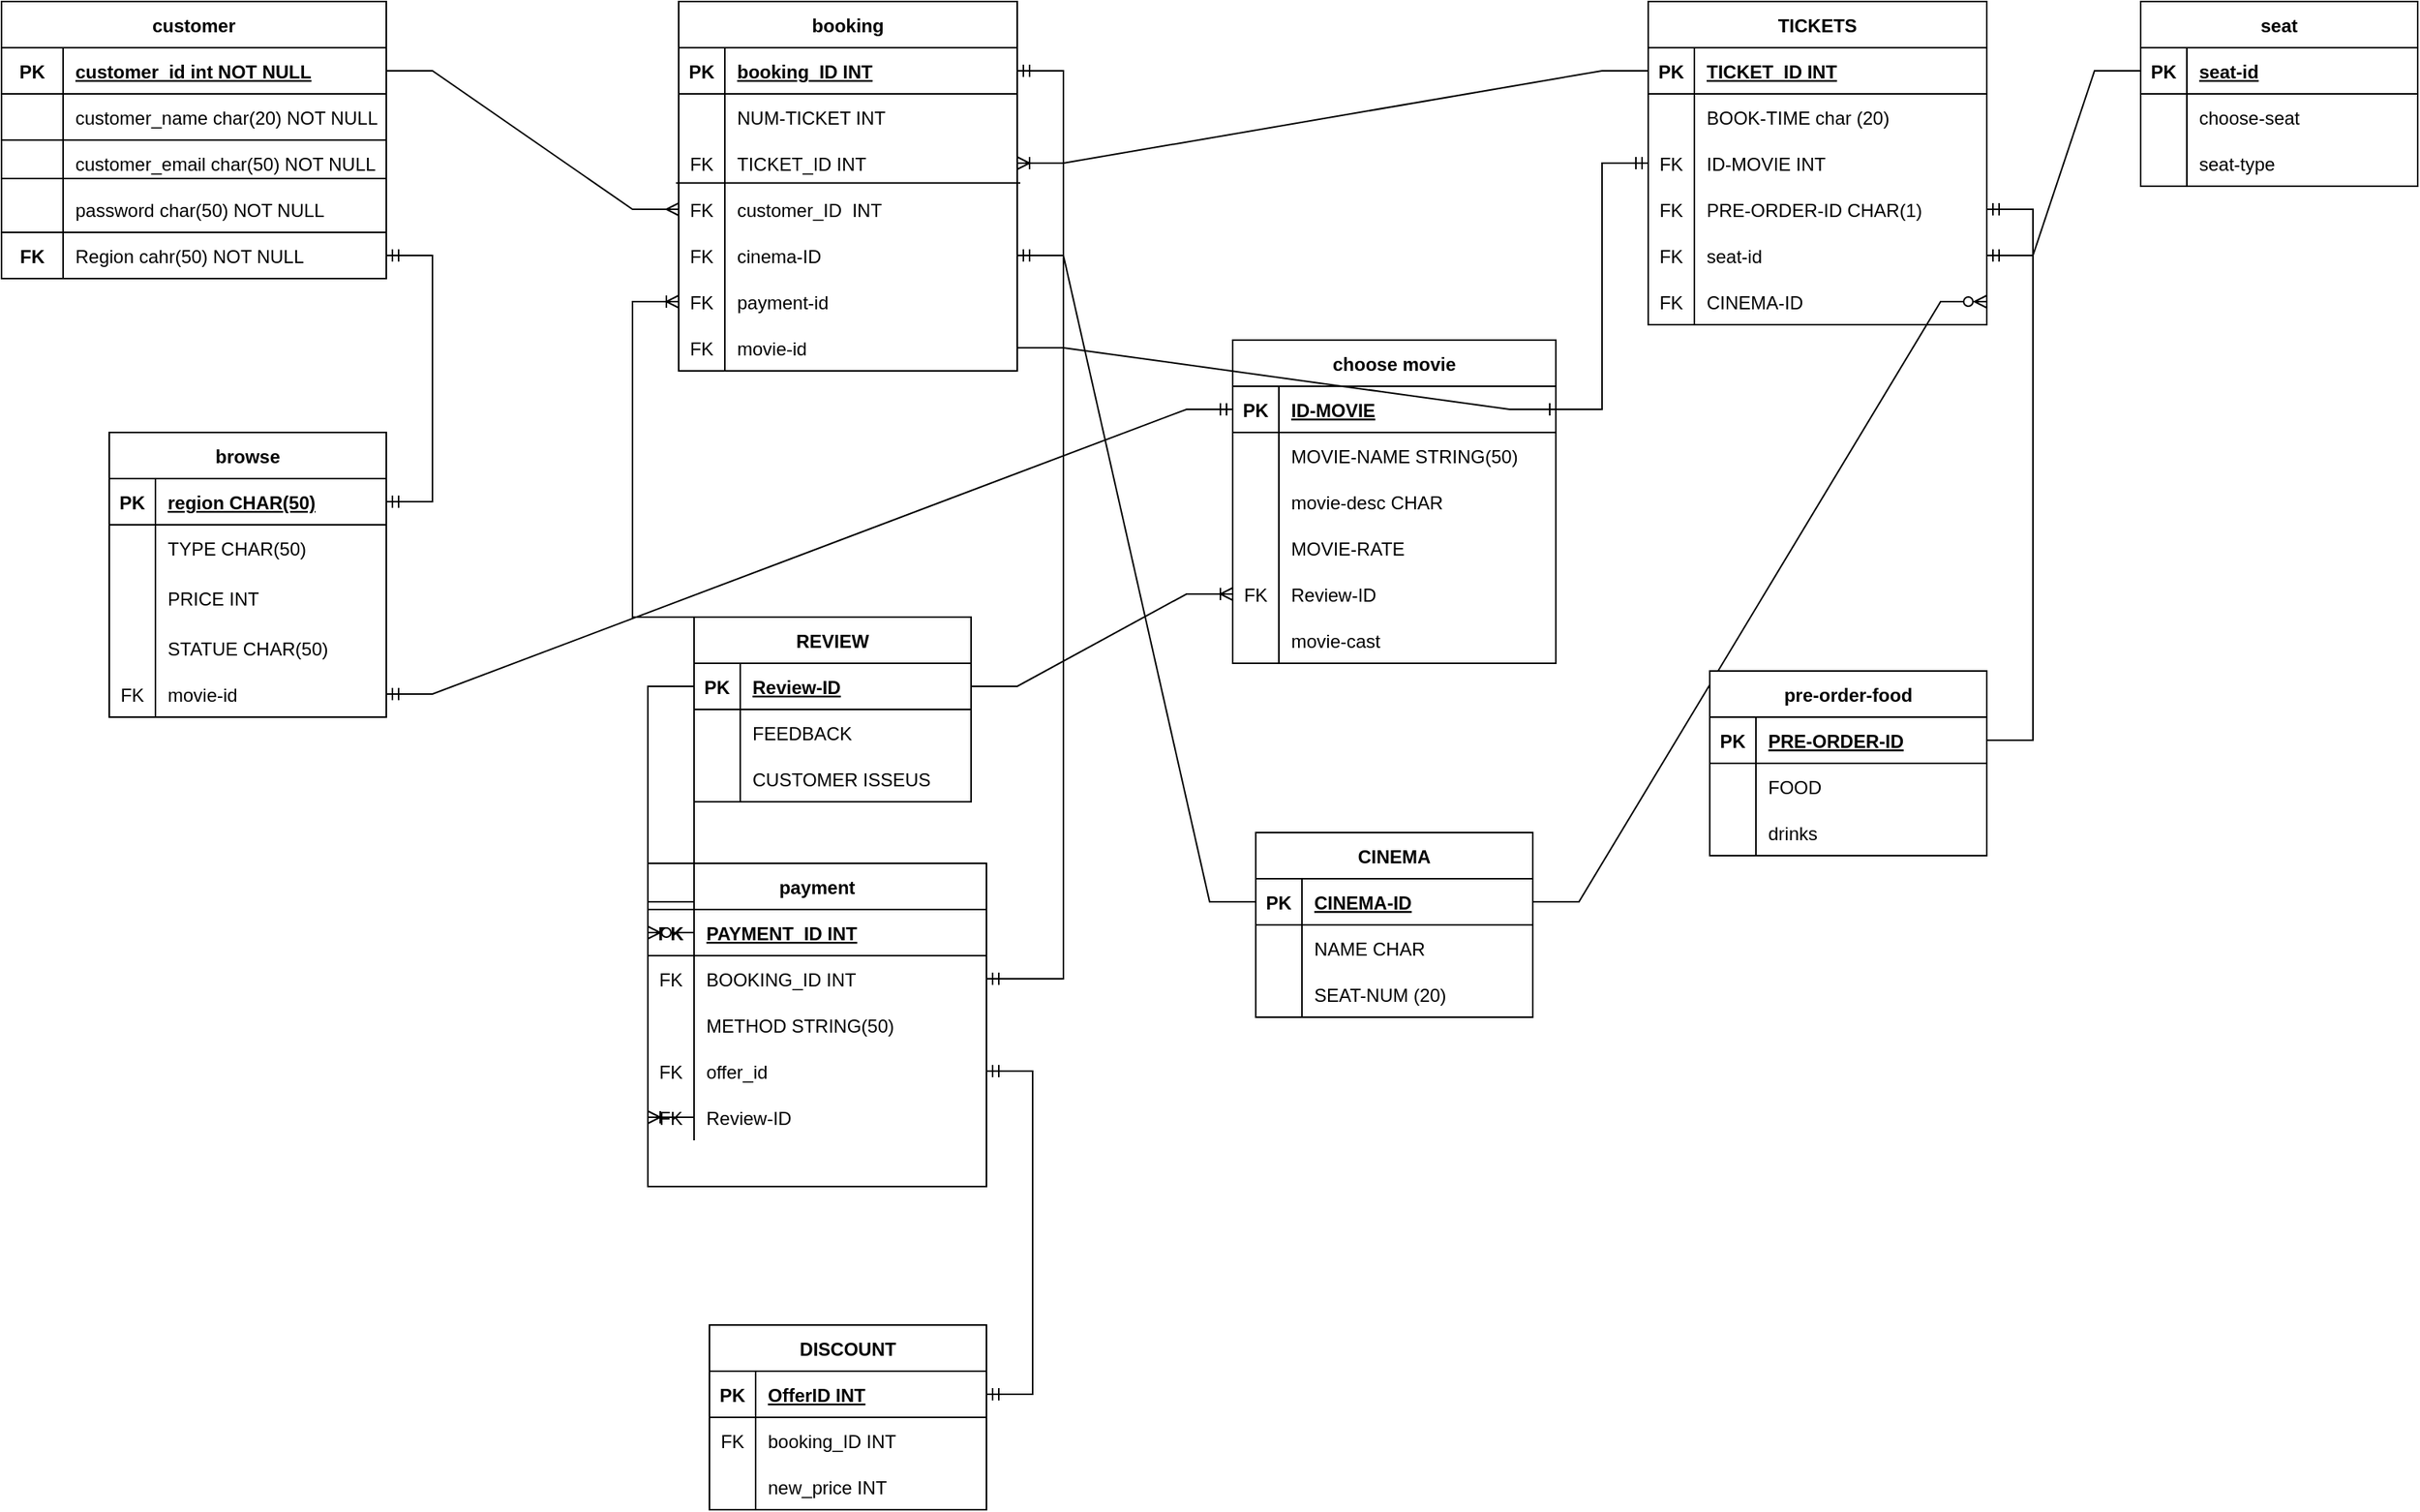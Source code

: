 <mxfile version="20.8.10" type="device"><diagram id="R2lEEEUBdFMjLlhIrx00" name="Page-1"><mxGraphModel dx="1985" dy="1029" grid="1" gridSize="10" guides="1" tooltips="1" connect="1" arrows="1" fold="1" page="1" pageScale="1" pageWidth="850" pageHeight="1100" math="0" shadow="0" extFonts="Permanent Marker^https://fonts.googleapis.com/css?family=Permanent+Marker"><root><mxCell id="0"/><mxCell id="1" parent="0"/><mxCell id="SWvstWEpzLiuhXdKqcDx-1" value="customer" style="shape=table;startSize=30;container=1;collapsible=1;childLayout=tableLayout;fixedRows=1;rowLines=0;fontStyle=1;align=center;resizeLast=1;" parent="1" vertex="1"><mxGeometry x="10" y="30" width="250.0" height="180" as="geometry"/></mxCell><mxCell id="SWvstWEpzLiuhXdKqcDx-2" value="" style="shape=tableRow;horizontal=0;startSize=0;swimlaneHead=0;swimlaneBody=0;fillColor=none;collapsible=0;dropTarget=0;points=[[0,0.5],[1,0.5]];portConstraint=eastwest;top=0;left=0;right=0;bottom=1;" parent="SWvstWEpzLiuhXdKqcDx-1" vertex="1"><mxGeometry y="30" width="250.0" height="30" as="geometry"/></mxCell><mxCell id="SWvstWEpzLiuhXdKqcDx-3" value="PK" style="shape=partialRectangle;connectable=0;fillColor=none;top=0;left=0;bottom=0;right=0;fontStyle=1;overflow=hidden;" parent="SWvstWEpzLiuhXdKqcDx-2" vertex="1"><mxGeometry width="40" height="30" as="geometry"><mxRectangle width="40" height="30" as="alternateBounds"/></mxGeometry></mxCell><mxCell id="SWvstWEpzLiuhXdKqcDx-4" value="customer_id int NOT NULL" style="shape=partialRectangle;connectable=0;fillColor=none;top=0;left=0;bottom=0;right=0;align=left;spacingLeft=6;fontStyle=5;overflow=hidden;" parent="SWvstWEpzLiuhXdKqcDx-2" vertex="1"><mxGeometry x="40" width="210.0" height="30" as="geometry"><mxRectangle width="210.0" height="30" as="alternateBounds"/></mxGeometry></mxCell><mxCell id="C-vyLk0tnHw3VtMMgP7b-27" value="" style="shape=partialRectangle;collapsible=0;dropTarget=0;pointerEvents=0;fillColor=none;points=[[0,0.5],[1,0.5]];portConstraint=eastwest;top=0;left=0;right=0;bottom=0;" parent="SWvstWEpzLiuhXdKqcDx-1" vertex="1"><mxGeometry y="60" width="250.0" height="30" as="geometry"/></mxCell><mxCell id="C-vyLk0tnHw3VtMMgP7b-28" value="" style="shape=partialRectangle;overflow=hidden;connectable=0;fillColor=none;top=0;left=0;bottom=0;right=0;" parent="C-vyLk0tnHw3VtMMgP7b-27" vertex="1"><mxGeometry width="40" height="30" as="geometry"><mxRectangle width="40" height="30" as="alternateBounds"/></mxGeometry></mxCell><mxCell id="C-vyLk0tnHw3VtMMgP7b-29" value="customer_name char(20) NOT NULL" style="shape=partialRectangle;overflow=hidden;connectable=0;fillColor=none;top=0;left=0;bottom=0;right=0;align=left;spacingLeft=6;" parent="C-vyLk0tnHw3VtMMgP7b-27" vertex="1"><mxGeometry x="40" width="210.0" height="30" as="geometry"><mxRectangle width="210.0" height="30" as="alternateBounds"/></mxGeometry></mxCell><mxCell id="SWvstWEpzLiuhXdKqcDx-14" value="" style="shape=tableRow;horizontal=0;startSize=0;swimlaneHead=0;swimlaneBody=0;fillColor=none;collapsible=0;dropTarget=0;points=[[0,0.5],[1,0.5]];portConstraint=eastwest;top=0;left=0;right=0;bottom=0;" parent="SWvstWEpzLiuhXdKqcDx-1" vertex="1"><mxGeometry y="90" width="250.0" height="30" as="geometry"/></mxCell><mxCell id="SWvstWEpzLiuhXdKqcDx-15" value="" style="shape=partialRectangle;connectable=0;fillColor=none;top=0;left=0;bottom=0;right=0;editable=1;overflow=hidden;" parent="SWvstWEpzLiuhXdKqcDx-14" vertex="1"><mxGeometry width="40" height="30" as="geometry"><mxRectangle width="40" height="30" as="alternateBounds"/></mxGeometry></mxCell><mxCell id="SWvstWEpzLiuhXdKqcDx-16" value="customer_email char(50) NOT NULL" style="shape=partialRectangle;connectable=0;fillColor=none;top=0;left=0;bottom=0;right=0;align=left;spacingLeft=6;overflow=hidden;" parent="SWvstWEpzLiuhXdKqcDx-14" vertex="1"><mxGeometry x="40" width="210.0" height="30" as="geometry"><mxRectangle width="210.0" height="30" as="alternateBounds"/></mxGeometry></mxCell><mxCell id="SWvstWEpzLiuhXdKqcDx-11" value="" style="shape=tableRow;horizontal=0;startSize=0;swimlaneHead=0;swimlaneBody=0;fillColor=none;collapsible=0;dropTarget=0;points=[[0,0.5],[1,0.5]];portConstraint=eastwest;top=0;left=0;right=0;bottom=0;" parent="SWvstWEpzLiuhXdKqcDx-1" vertex="1"><mxGeometry y="120" width="250.0" height="30" as="geometry"/></mxCell><mxCell id="SWvstWEpzLiuhXdKqcDx-12" value="" style="shape=partialRectangle;connectable=0;fillColor=none;top=0;left=0;bottom=0;right=0;editable=1;overflow=hidden;" parent="SWvstWEpzLiuhXdKqcDx-11" vertex="1"><mxGeometry width="40" height="30" as="geometry"><mxRectangle width="40" height="30" as="alternateBounds"/></mxGeometry></mxCell><mxCell id="SWvstWEpzLiuhXdKqcDx-13" value="password char(50) NOT NULL" style="shape=partialRectangle;connectable=0;fillColor=none;top=0;left=0;bottom=0;right=0;align=left;spacingLeft=6;overflow=hidden;" parent="SWvstWEpzLiuhXdKqcDx-11" vertex="1"><mxGeometry x="40" width="210.0" height="30" as="geometry"><mxRectangle width="210.0" height="30" as="alternateBounds"/></mxGeometry></mxCell><mxCell id="C-vyLk0tnHw3VtMMgP7b-24" value="" style="shape=partialRectangle;collapsible=0;dropTarget=0;pointerEvents=0;fillColor=none;points=[[0,0.5],[1,0.5]];portConstraint=eastwest;top=0;left=0;right=0;bottom=1;" parent="SWvstWEpzLiuhXdKqcDx-1" vertex="1"><mxGeometry y="150" width="250.0" height="30" as="geometry"/></mxCell><mxCell id="C-vyLk0tnHw3VtMMgP7b-25" value="FK" style="shape=partialRectangle;overflow=hidden;connectable=0;fillColor=none;top=0;left=0;bottom=0;right=0;fontStyle=1;" parent="C-vyLk0tnHw3VtMMgP7b-24" vertex="1"><mxGeometry width="40" height="30" as="geometry"><mxRectangle width="40" height="30" as="alternateBounds"/></mxGeometry></mxCell><mxCell id="C-vyLk0tnHw3VtMMgP7b-26" value="Region cahr(50) NOT NULL" style="shape=partialRectangle;overflow=hidden;connectable=0;fillColor=none;top=0;left=0;bottom=0;right=0;align=left;spacingLeft=6;fontStyle=0;" parent="C-vyLk0tnHw3VtMMgP7b-24" vertex="1"><mxGeometry x="40" width="210.0" height="30" as="geometry"><mxRectangle width="210.0" height="30" as="alternateBounds"/></mxGeometry></mxCell><mxCell id="SWvstWEpzLiuhXdKqcDx-17" value="" style="line;strokeWidth=1;rotatable=0;dashed=0;labelPosition=right;align=left;verticalAlign=middle;spacingTop=0;spacingLeft=6;points=[];portConstraint=eastwest;" parent="1" vertex="1"><mxGeometry x="10" y="115" width="250" height="10" as="geometry"/></mxCell><mxCell id="SWvstWEpzLiuhXdKqcDx-19" value="" style="line;strokeWidth=1;rotatable=0;dashed=0;labelPosition=right;align=left;verticalAlign=middle;spacingTop=0;spacingLeft=6;points=[];portConstraint=eastwest;" parent="1" vertex="1"><mxGeometry x="10" y="140" width="250" height="10" as="geometry"/></mxCell><mxCell id="SWvstWEpzLiuhXdKqcDx-20" value="payment" style="shape=table;startSize=30;container=1;collapsible=1;childLayout=tableLayout;fixedRows=1;rowLines=0;fontStyle=1;align=center;resizeLast=1;" parent="1" vertex="1"><mxGeometry x="430" y="590" width="220" height="210" as="geometry"/></mxCell><mxCell id="SWvstWEpzLiuhXdKqcDx-21" value="" style="shape=tableRow;horizontal=0;startSize=0;swimlaneHead=0;swimlaneBody=0;fillColor=none;collapsible=0;dropTarget=0;points=[[0,0.5],[1,0.5]];portConstraint=eastwest;top=0;left=0;right=0;bottom=1;" parent="SWvstWEpzLiuhXdKqcDx-20" vertex="1"><mxGeometry y="30" width="220" height="30" as="geometry"/></mxCell><mxCell id="SWvstWEpzLiuhXdKqcDx-22" value="PK" style="shape=partialRectangle;connectable=0;fillColor=none;top=0;left=0;bottom=0;right=0;fontStyle=1;overflow=hidden;" parent="SWvstWEpzLiuhXdKqcDx-21" vertex="1"><mxGeometry width="30" height="30" as="geometry"><mxRectangle width="30" height="30" as="alternateBounds"/></mxGeometry></mxCell><mxCell id="SWvstWEpzLiuhXdKqcDx-23" value="PAYMENT_ID INT" style="shape=partialRectangle;connectable=0;fillColor=none;top=0;left=0;bottom=0;right=0;align=left;spacingLeft=6;fontStyle=5;overflow=hidden;" parent="SWvstWEpzLiuhXdKqcDx-21" vertex="1"><mxGeometry x="30" width="190" height="30" as="geometry"><mxRectangle width="190" height="30" as="alternateBounds"/></mxGeometry></mxCell><mxCell id="SWvstWEpzLiuhXdKqcDx-24" value="" style="shape=tableRow;horizontal=0;startSize=0;swimlaneHead=0;swimlaneBody=0;fillColor=none;collapsible=0;dropTarget=0;points=[[0,0.5],[1,0.5]];portConstraint=eastwest;top=0;left=0;right=0;bottom=0;" parent="SWvstWEpzLiuhXdKqcDx-20" vertex="1"><mxGeometry y="60" width="220" height="30" as="geometry"/></mxCell><mxCell id="SWvstWEpzLiuhXdKqcDx-25" value="FK" style="shape=partialRectangle;connectable=0;fillColor=none;top=0;left=0;bottom=0;right=0;editable=1;overflow=hidden;" parent="SWvstWEpzLiuhXdKqcDx-24" vertex="1"><mxGeometry width="30" height="30" as="geometry"><mxRectangle width="30" height="30" as="alternateBounds"/></mxGeometry></mxCell><mxCell id="SWvstWEpzLiuhXdKqcDx-26" value="BOOKING_ID INT" style="shape=partialRectangle;connectable=0;fillColor=none;top=0;left=0;bottom=0;right=0;align=left;spacingLeft=6;overflow=hidden;" parent="SWvstWEpzLiuhXdKqcDx-24" vertex="1"><mxGeometry x="30" width="190" height="30" as="geometry"><mxRectangle width="190" height="30" as="alternateBounds"/></mxGeometry></mxCell><mxCell id="SWvstWEpzLiuhXdKqcDx-49" value="" style="shape=tableRow;horizontal=0;startSize=0;swimlaneHead=0;swimlaneBody=0;fillColor=none;collapsible=0;dropTarget=0;points=[[0,0.5],[1,0.5]];portConstraint=eastwest;top=0;left=0;right=0;bottom=0;" parent="SWvstWEpzLiuhXdKqcDx-20" vertex="1"><mxGeometry y="90" width="220" height="30" as="geometry"/></mxCell><mxCell id="SWvstWEpzLiuhXdKqcDx-50" value="" style="shape=partialRectangle;connectable=0;fillColor=none;top=0;left=0;bottom=0;right=0;editable=1;overflow=hidden;" parent="SWvstWEpzLiuhXdKqcDx-49" vertex="1"><mxGeometry width="30" height="30" as="geometry"><mxRectangle width="30" height="30" as="alternateBounds"/></mxGeometry></mxCell><mxCell id="SWvstWEpzLiuhXdKqcDx-51" value="METHOD STRING(50)" style="shape=partialRectangle;connectable=0;fillColor=none;top=0;left=0;bottom=0;right=0;align=left;spacingLeft=6;overflow=hidden;" parent="SWvstWEpzLiuhXdKqcDx-49" vertex="1"><mxGeometry x="30" width="190" height="30" as="geometry"><mxRectangle width="190" height="30" as="alternateBounds"/></mxGeometry></mxCell><mxCell id="SWvstWEpzLiuhXdKqcDx-125" value="" style="shape=tableRow;horizontal=0;startSize=0;swimlaneHead=0;swimlaneBody=0;fillColor=none;collapsible=0;dropTarget=0;points=[[0,0.5],[1,0.5]];portConstraint=eastwest;top=0;left=0;right=0;bottom=0;" parent="SWvstWEpzLiuhXdKqcDx-20" vertex="1"><mxGeometry y="120" width="220" height="30" as="geometry"/></mxCell><mxCell id="SWvstWEpzLiuhXdKqcDx-126" value="FK" style="shape=partialRectangle;connectable=0;fillColor=none;top=0;left=0;bottom=0;right=0;editable=1;overflow=hidden;" parent="SWvstWEpzLiuhXdKqcDx-125" vertex="1"><mxGeometry width="30" height="30" as="geometry"><mxRectangle width="30" height="30" as="alternateBounds"/></mxGeometry></mxCell><mxCell id="SWvstWEpzLiuhXdKqcDx-127" value="offer_id" style="shape=partialRectangle;connectable=0;fillColor=none;top=0;left=0;bottom=0;right=0;align=left;spacingLeft=6;overflow=hidden;" parent="SWvstWEpzLiuhXdKqcDx-125" vertex="1"><mxGeometry x="30" width="190" height="30" as="geometry"><mxRectangle width="190" height="30" as="alternateBounds"/></mxGeometry></mxCell><mxCell id="uTU3K6FhyHR-DXhKUx5T-53" value="" style="shape=tableRow;horizontal=0;startSize=0;swimlaneHead=0;swimlaneBody=0;fillColor=none;collapsible=0;dropTarget=0;points=[[0,0.5],[1,0.5]];portConstraint=eastwest;top=0;left=0;right=0;bottom=0;" parent="SWvstWEpzLiuhXdKqcDx-20" vertex="1"><mxGeometry y="150" width="220" height="30" as="geometry"/></mxCell><mxCell id="uTU3K6FhyHR-DXhKUx5T-54" value="FK" style="shape=partialRectangle;connectable=0;fillColor=none;top=0;left=0;bottom=0;right=0;fontStyle=0;overflow=hidden;" parent="uTU3K6FhyHR-DXhKUx5T-53" vertex="1"><mxGeometry width="30" height="30" as="geometry"><mxRectangle width="30" height="30" as="alternateBounds"/></mxGeometry></mxCell><mxCell id="uTU3K6FhyHR-DXhKUx5T-55" value="Review-ID" style="shape=partialRectangle;connectable=0;fillColor=none;top=0;left=0;bottom=0;right=0;align=left;spacingLeft=6;fontStyle=0;overflow=hidden;" parent="uTU3K6FhyHR-DXhKUx5T-53" vertex="1"><mxGeometry x="30" width="190" height="30" as="geometry"><mxRectangle width="190" height="30" as="alternateBounds"/></mxGeometry></mxCell><mxCell id="SWvstWEpzLiuhXdKqcDx-34" value="booking" style="shape=table;startSize=30;container=1;collapsible=1;childLayout=tableLayout;fixedRows=1;rowLines=0;fontStyle=1;align=center;resizeLast=1;" parent="1" vertex="1"><mxGeometry x="450" y="30" width="220" height="240" as="geometry"/></mxCell><mxCell id="SWvstWEpzLiuhXdKqcDx-35" value="" style="shape=tableRow;horizontal=0;startSize=0;swimlaneHead=0;swimlaneBody=0;fillColor=none;collapsible=0;dropTarget=0;points=[[0,0.5],[1,0.5]];portConstraint=eastwest;top=0;left=0;right=0;bottom=1;" parent="SWvstWEpzLiuhXdKqcDx-34" vertex="1"><mxGeometry y="30" width="220" height="30" as="geometry"/></mxCell><mxCell id="SWvstWEpzLiuhXdKqcDx-36" value="PK" style="shape=partialRectangle;connectable=0;fillColor=none;top=0;left=0;bottom=0;right=0;fontStyle=1;overflow=hidden;" parent="SWvstWEpzLiuhXdKqcDx-35" vertex="1"><mxGeometry width="30" height="30" as="geometry"><mxRectangle width="30" height="30" as="alternateBounds"/></mxGeometry></mxCell><mxCell id="SWvstWEpzLiuhXdKqcDx-37" value="booking_ID INT" style="shape=partialRectangle;connectable=0;fillColor=none;top=0;left=0;bottom=0;right=0;align=left;spacingLeft=6;fontStyle=5;overflow=hidden;" parent="SWvstWEpzLiuhXdKqcDx-35" vertex="1"><mxGeometry x="30" width="190" height="30" as="geometry"><mxRectangle width="190" height="30" as="alternateBounds"/></mxGeometry></mxCell><mxCell id="SWvstWEpzLiuhXdKqcDx-72" value="" style="shape=tableRow;horizontal=0;startSize=0;swimlaneHead=0;swimlaneBody=0;fillColor=none;collapsible=0;dropTarget=0;points=[[0,0.5],[1,0.5]];portConstraint=eastwest;top=0;left=0;right=0;bottom=0;" parent="SWvstWEpzLiuhXdKqcDx-34" vertex="1"><mxGeometry y="60" width="220" height="30" as="geometry"/></mxCell><mxCell id="SWvstWEpzLiuhXdKqcDx-73" value="" style="shape=partialRectangle;connectable=0;fillColor=none;top=0;left=0;bottom=0;right=0;editable=1;overflow=hidden;" parent="SWvstWEpzLiuhXdKqcDx-72" vertex="1"><mxGeometry width="30" height="30" as="geometry"><mxRectangle width="30" height="30" as="alternateBounds"/></mxGeometry></mxCell><mxCell id="SWvstWEpzLiuhXdKqcDx-74" value="NUM-TICKET INT" style="shape=partialRectangle;connectable=0;fillColor=none;top=0;left=0;bottom=0;right=0;align=left;spacingLeft=6;overflow=hidden;" parent="SWvstWEpzLiuhXdKqcDx-72" vertex="1"><mxGeometry x="30" width="190" height="30" as="geometry"><mxRectangle width="190" height="30" as="alternateBounds"/></mxGeometry></mxCell><mxCell id="SWvstWEpzLiuhXdKqcDx-38" value="" style="shape=tableRow;horizontal=0;startSize=0;swimlaneHead=0;swimlaneBody=0;fillColor=none;collapsible=0;dropTarget=0;points=[[0,0.5],[1,0.5]];portConstraint=eastwest;top=0;left=0;right=0;bottom=0;" parent="SWvstWEpzLiuhXdKqcDx-34" vertex="1"><mxGeometry y="90" width="220" height="30" as="geometry"/></mxCell><mxCell id="SWvstWEpzLiuhXdKqcDx-39" value="FK" style="shape=partialRectangle;connectable=0;fillColor=none;top=0;left=0;bottom=0;right=0;editable=1;overflow=hidden;" parent="SWvstWEpzLiuhXdKqcDx-38" vertex="1"><mxGeometry width="30" height="30" as="geometry"><mxRectangle width="30" height="30" as="alternateBounds"/></mxGeometry></mxCell><mxCell id="SWvstWEpzLiuhXdKqcDx-40" value="TICKET_ID INT" style="shape=partialRectangle;connectable=0;fillColor=none;top=0;left=0;bottom=0;right=0;align=left;spacingLeft=6;overflow=hidden;" parent="SWvstWEpzLiuhXdKqcDx-38" vertex="1"><mxGeometry x="30" width="190" height="30" as="geometry"><mxRectangle width="190" height="30" as="alternateBounds"/></mxGeometry></mxCell><mxCell id="SWvstWEpzLiuhXdKqcDx-41" value="" style="shape=tableRow;horizontal=0;startSize=0;swimlaneHead=0;swimlaneBody=0;fillColor=none;collapsible=0;dropTarget=0;points=[[0,0.5],[1,0.5]];portConstraint=eastwest;top=0;left=0;right=0;bottom=0;" parent="SWvstWEpzLiuhXdKqcDx-34" vertex="1"><mxGeometry y="120" width="220" height="30" as="geometry"/></mxCell><mxCell id="SWvstWEpzLiuhXdKqcDx-42" value="FK" style="shape=partialRectangle;connectable=0;fillColor=none;top=0;left=0;bottom=0;right=0;editable=1;overflow=hidden;" parent="SWvstWEpzLiuhXdKqcDx-41" vertex="1"><mxGeometry width="30" height="30" as="geometry"><mxRectangle width="30" height="30" as="alternateBounds"/></mxGeometry></mxCell><mxCell id="SWvstWEpzLiuhXdKqcDx-43" value="customer_ID  INT" style="shape=partialRectangle;connectable=0;fillColor=none;top=0;left=0;bottom=0;right=0;align=left;spacingLeft=6;overflow=hidden;" parent="SWvstWEpzLiuhXdKqcDx-41" vertex="1"><mxGeometry x="30" width="190" height="30" as="geometry"><mxRectangle width="190" height="30" as="alternateBounds"/></mxGeometry></mxCell><mxCell id="pk9RW73mYHtOt0r6RDSX-1" value="" style="shape=tableRow;horizontal=0;startSize=0;swimlaneHead=0;swimlaneBody=0;fillColor=none;collapsible=0;dropTarget=0;points=[[0,0.5],[1,0.5]];portConstraint=eastwest;top=0;left=0;right=0;bottom=0;" parent="SWvstWEpzLiuhXdKqcDx-34" vertex="1"><mxGeometry y="150" width="220" height="30" as="geometry"/></mxCell><mxCell id="pk9RW73mYHtOt0r6RDSX-2" value="FK" style="shape=partialRectangle;connectable=0;fillColor=none;top=0;left=0;bottom=0;right=0;fontStyle=0;overflow=hidden;" parent="pk9RW73mYHtOt0r6RDSX-1" vertex="1"><mxGeometry width="30" height="30" as="geometry"><mxRectangle width="30" height="30" as="alternateBounds"/></mxGeometry></mxCell><mxCell id="pk9RW73mYHtOt0r6RDSX-3" value="cinema-ID" style="shape=partialRectangle;connectable=0;fillColor=none;top=0;left=0;bottom=0;right=0;align=left;spacingLeft=6;fontStyle=0;overflow=hidden;" parent="pk9RW73mYHtOt0r6RDSX-1" vertex="1"><mxGeometry x="30" width="190" height="30" as="geometry"><mxRectangle width="190" height="30" as="alternateBounds"/></mxGeometry></mxCell><mxCell id="pk9RW73mYHtOt0r6RDSX-4" value="" style="endArrow=none;html=1;rounded=0;exitX=-0.008;exitY=0.931;exitDx=0;exitDy=0;exitPerimeter=0;entryX=1.009;entryY=0.931;entryDx=0;entryDy=0;entryPerimeter=0;" parent="SWvstWEpzLiuhXdKqcDx-34" source="SWvstWEpzLiuhXdKqcDx-38" target="SWvstWEpzLiuhXdKqcDx-38" edge="1"><mxGeometry relative="1" as="geometry"><mxPoint x="170" y="370" as="sourcePoint"/><mxPoint x="330" y="370" as="targetPoint"/></mxGeometry></mxCell><mxCell id="uTU3K6FhyHR-DXhKUx5T-5" value="" style="shape=tableRow;horizontal=0;startSize=0;swimlaneHead=0;swimlaneBody=0;fillColor=none;collapsible=0;dropTarget=0;points=[[0,0.5],[1,0.5]];portConstraint=eastwest;top=0;left=0;right=0;bottom=0;" parent="SWvstWEpzLiuhXdKqcDx-34" vertex="1"><mxGeometry y="180" width="220" height="30" as="geometry"/></mxCell><mxCell id="uTU3K6FhyHR-DXhKUx5T-6" value="FK" style="shape=partialRectangle;connectable=0;fillColor=none;top=0;left=0;bottom=0;right=0;fontStyle=0;overflow=hidden;" parent="uTU3K6FhyHR-DXhKUx5T-5" vertex="1"><mxGeometry width="30" height="30" as="geometry"><mxRectangle width="30" height="30" as="alternateBounds"/></mxGeometry></mxCell><mxCell id="uTU3K6FhyHR-DXhKUx5T-7" value="payment-id" style="shape=partialRectangle;connectable=0;fillColor=none;top=0;left=0;bottom=0;right=0;align=left;spacingLeft=6;fontStyle=0;overflow=hidden;" parent="uTU3K6FhyHR-DXhKUx5T-5" vertex="1"><mxGeometry x="30" width="190" height="30" as="geometry"><mxRectangle width="190" height="30" as="alternateBounds"/></mxGeometry></mxCell><mxCell id="uTU3K6FhyHR-DXhKUx5T-10" value="" style="shape=tableRow;horizontal=0;startSize=0;swimlaneHead=0;swimlaneBody=0;fillColor=none;collapsible=0;dropTarget=0;points=[[0,0.5],[1,0.5]];portConstraint=eastwest;top=0;left=0;right=0;bottom=0;" parent="SWvstWEpzLiuhXdKqcDx-34" vertex="1"><mxGeometry y="210" width="220" height="30" as="geometry"/></mxCell><mxCell id="uTU3K6FhyHR-DXhKUx5T-11" value="FK" style="shape=partialRectangle;connectable=0;fillColor=none;top=0;left=0;bottom=0;right=0;fontStyle=0;overflow=hidden;" parent="uTU3K6FhyHR-DXhKUx5T-10" vertex="1"><mxGeometry width="30" height="30" as="geometry"><mxRectangle width="30" height="30" as="alternateBounds"/></mxGeometry></mxCell><mxCell id="uTU3K6FhyHR-DXhKUx5T-12" value="movie-id" style="shape=partialRectangle;connectable=0;fillColor=none;top=0;left=0;bottom=0;right=0;align=left;spacingLeft=6;fontStyle=0;overflow=hidden;" parent="uTU3K6FhyHR-DXhKUx5T-10" vertex="1"><mxGeometry x="30" width="190" height="30" as="geometry"><mxRectangle width="190" height="30" as="alternateBounds"/></mxGeometry></mxCell><mxCell id="SWvstWEpzLiuhXdKqcDx-47" value="" style="edgeStyle=entityRelationEdgeStyle;fontSize=12;html=1;endArrow=ERmany;rounded=0;exitX=1;exitY=0.5;exitDx=0;exitDy=0;entryX=0;entryY=0.5;entryDx=0;entryDy=0;" parent="1" source="SWvstWEpzLiuhXdKqcDx-2" target="SWvstWEpzLiuhXdKqcDx-41" edge="1"><mxGeometry width="100" height="100" relative="1" as="geometry"><mxPoint x="360" y="300" as="sourcePoint"/><mxPoint x="460" y="200" as="targetPoint"/></mxGeometry></mxCell><mxCell id="SWvstWEpzLiuhXdKqcDx-48" value="" style="edgeStyle=entityRelationEdgeStyle;fontSize=12;html=1;endArrow=ERmandOne;startArrow=ERmandOne;rounded=0;exitX=1;exitY=0.5;exitDx=0;exitDy=0;" parent="1" source="SWvstWEpzLiuhXdKqcDx-24" target="SWvstWEpzLiuhXdKqcDx-35" edge="1"><mxGeometry width="100" height="100" relative="1" as="geometry"><mxPoint x="450" y="337" as="sourcePoint"/><mxPoint x="550" y="200" as="targetPoint"/></mxGeometry></mxCell><mxCell id="SWvstWEpzLiuhXdKqcDx-53" value="TICKETS" style="shape=table;startSize=30;container=1;collapsible=1;childLayout=tableLayout;fixedRows=1;rowLines=0;fontStyle=1;align=center;resizeLast=1;" parent="1" vertex="1"><mxGeometry x="1080" y="30" width="220" height="210" as="geometry"/></mxCell><mxCell id="SWvstWEpzLiuhXdKqcDx-54" value="" style="shape=tableRow;horizontal=0;startSize=0;swimlaneHead=0;swimlaneBody=0;fillColor=none;collapsible=0;dropTarget=0;points=[[0,0.5],[1,0.5]];portConstraint=eastwest;top=0;left=0;right=0;bottom=1;" parent="SWvstWEpzLiuhXdKqcDx-53" vertex="1"><mxGeometry y="30" width="220" height="30" as="geometry"/></mxCell><mxCell id="SWvstWEpzLiuhXdKqcDx-55" value="PK" style="shape=partialRectangle;connectable=0;fillColor=none;top=0;left=0;bottom=0;right=0;fontStyle=1;overflow=hidden;" parent="SWvstWEpzLiuhXdKqcDx-54" vertex="1"><mxGeometry width="30" height="30" as="geometry"><mxRectangle width="30" height="30" as="alternateBounds"/></mxGeometry></mxCell><mxCell id="SWvstWEpzLiuhXdKqcDx-56" value="TICKET_ID INT" style="shape=partialRectangle;connectable=0;fillColor=none;top=0;left=0;bottom=0;right=0;align=left;spacingLeft=6;fontStyle=5;overflow=hidden;" parent="SWvstWEpzLiuhXdKqcDx-54" vertex="1"><mxGeometry x="30" width="190" height="30" as="geometry"><mxRectangle width="190" height="30" as="alternateBounds"/></mxGeometry></mxCell><mxCell id="SWvstWEpzLiuhXdKqcDx-60" value="" style="shape=tableRow;horizontal=0;startSize=0;swimlaneHead=0;swimlaneBody=0;fillColor=none;collapsible=0;dropTarget=0;points=[[0,0.5],[1,0.5]];portConstraint=eastwest;top=0;left=0;right=0;bottom=0;" parent="SWvstWEpzLiuhXdKqcDx-53" vertex="1"><mxGeometry y="60" width="220" height="30" as="geometry"/></mxCell><mxCell id="SWvstWEpzLiuhXdKqcDx-61" value="" style="shape=partialRectangle;connectable=0;fillColor=none;top=0;left=0;bottom=0;right=0;editable=1;overflow=hidden;" parent="SWvstWEpzLiuhXdKqcDx-60" vertex="1"><mxGeometry width="30" height="30" as="geometry"><mxRectangle width="30" height="30" as="alternateBounds"/></mxGeometry></mxCell><mxCell id="SWvstWEpzLiuhXdKqcDx-62" value="BOOK-TIME char (20)" style="shape=partialRectangle;connectable=0;fillColor=none;top=0;left=0;bottom=0;right=0;align=left;spacingLeft=6;overflow=hidden;" parent="SWvstWEpzLiuhXdKqcDx-60" vertex="1"><mxGeometry x="30" width="190" height="30" as="geometry"><mxRectangle width="190" height="30" as="alternateBounds"/></mxGeometry></mxCell><mxCell id="SWvstWEpzLiuhXdKqcDx-66" value="" style="shape=tableRow;horizontal=0;startSize=0;swimlaneHead=0;swimlaneBody=0;fillColor=none;collapsible=0;dropTarget=0;points=[[0,0.5],[1,0.5]];portConstraint=eastwest;top=0;left=0;right=0;bottom=0;" parent="SWvstWEpzLiuhXdKqcDx-53" vertex="1"><mxGeometry y="90" width="220" height="30" as="geometry"/></mxCell><mxCell id="SWvstWEpzLiuhXdKqcDx-67" value="FK" style="shape=partialRectangle;connectable=0;fillColor=none;top=0;left=0;bottom=0;right=0;editable=1;overflow=hidden;" parent="SWvstWEpzLiuhXdKqcDx-66" vertex="1"><mxGeometry width="30" height="30" as="geometry"><mxRectangle width="30" height="30" as="alternateBounds"/></mxGeometry></mxCell><mxCell id="SWvstWEpzLiuhXdKqcDx-68" value="ID-MOVIE INT" style="shape=partialRectangle;connectable=0;fillColor=none;top=0;left=0;bottom=0;right=0;align=left;spacingLeft=6;overflow=hidden;" parent="SWvstWEpzLiuhXdKqcDx-66" vertex="1"><mxGeometry x="30" width="190" height="30" as="geometry"><mxRectangle width="190" height="30" as="alternateBounds"/></mxGeometry></mxCell><mxCell id="SWvstWEpzLiuhXdKqcDx-69" value="" style="shape=tableRow;horizontal=0;startSize=0;swimlaneHead=0;swimlaneBody=0;fillColor=none;collapsible=0;dropTarget=0;points=[[0,0.5],[1,0.5]];portConstraint=eastwest;top=0;left=0;right=0;bottom=0;" parent="SWvstWEpzLiuhXdKqcDx-53" vertex="1"><mxGeometry y="120" width="220" height="30" as="geometry"/></mxCell><mxCell id="SWvstWEpzLiuhXdKqcDx-70" value="FK" style="shape=partialRectangle;connectable=0;fillColor=none;top=0;left=0;bottom=0;right=0;editable=1;overflow=hidden;" parent="SWvstWEpzLiuhXdKqcDx-69" vertex="1"><mxGeometry width="30" height="30" as="geometry"><mxRectangle width="30" height="30" as="alternateBounds"/></mxGeometry></mxCell><mxCell id="SWvstWEpzLiuhXdKqcDx-71" value="PRE-ORDER-ID CHAR(1)" style="shape=partialRectangle;connectable=0;fillColor=none;top=0;left=0;bottom=0;right=0;align=left;spacingLeft=6;overflow=hidden;" parent="SWvstWEpzLiuhXdKqcDx-69" vertex="1"><mxGeometry x="30" width="190" height="30" as="geometry"><mxRectangle width="190" height="30" as="alternateBounds"/></mxGeometry></mxCell><mxCell id="tiVF4zVvbQQ30sRmoYxr-1" value="" style="shape=tableRow;horizontal=0;startSize=0;swimlaneHead=0;swimlaneBody=0;fillColor=none;collapsible=0;dropTarget=0;points=[[0,0.5],[1,0.5]];portConstraint=eastwest;top=0;left=0;right=0;bottom=0;" vertex="1" parent="SWvstWEpzLiuhXdKqcDx-53"><mxGeometry y="150" width="220" height="30" as="geometry"/></mxCell><mxCell id="tiVF4zVvbQQ30sRmoYxr-2" value="FK" style="shape=partialRectangle;connectable=0;fillColor=none;top=0;left=0;bottom=0;right=0;fontStyle=0;overflow=hidden;" vertex="1" parent="tiVF4zVvbQQ30sRmoYxr-1"><mxGeometry width="30" height="30" as="geometry"><mxRectangle width="30" height="30" as="alternateBounds"/></mxGeometry></mxCell><mxCell id="tiVF4zVvbQQ30sRmoYxr-3" value="seat-id" style="shape=partialRectangle;connectable=0;fillColor=none;top=0;left=0;bottom=0;right=0;align=left;spacingLeft=6;fontStyle=0;overflow=hidden;" vertex="1" parent="tiVF4zVvbQQ30sRmoYxr-1"><mxGeometry x="30" width="190" height="30" as="geometry"><mxRectangle width="190" height="30" as="alternateBounds"/></mxGeometry></mxCell><mxCell id="SWvstWEpzLiuhXdKqcDx-130" value="" style="shape=tableRow;horizontal=0;startSize=0;swimlaneHead=0;swimlaneBody=0;fillColor=none;collapsible=0;dropTarget=0;points=[[0,0.5],[1,0.5]];portConstraint=eastwest;top=0;left=0;right=0;bottom=0;" parent="SWvstWEpzLiuhXdKqcDx-53" vertex="1"><mxGeometry y="180" width="220" height="30" as="geometry"/></mxCell><mxCell id="SWvstWEpzLiuhXdKqcDx-131" value="FK" style="shape=partialRectangle;connectable=0;fillColor=none;top=0;left=0;bottom=0;right=0;editable=1;overflow=hidden;" parent="SWvstWEpzLiuhXdKqcDx-130" vertex="1"><mxGeometry width="30" height="30" as="geometry"><mxRectangle width="30" height="30" as="alternateBounds"/></mxGeometry></mxCell><mxCell id="SWvstWEpzLiuhXdKqcDx-132" value="CINEMA-ID" style="shape=partialRectangle;connectable=0;fillColor=none;top=0;left=0;bottom=0;right=0;align=left;spacingLeft=6;overflow=hidden;" parent="SWvstWEpzLiuhXdKqcDx-130" vertex="1"><mxGeometry x="30" width="190" height="30" as="geometry"><mxRectangle width="190" height="30" as="alternateBounds"/></mxGeometry></mxCell><mxCell id="SWvstWEpzLiuhXdKqcDx-75" value="" style="edgeStyle=entityRelationEdgeStyle;fontSize=12;html=1;endArrow=ERoneToMany;rounded=0;entryX=1;entryY=0.5;entryDx=0;entryDy=0;exitX=0;exitY=0.5;exitDx=0;exitDy=0;" parent="1" source="SWvstWEpzLiuhXdKqcDx-54" target="SWvstWEpzLiuhXdKqcDx-38" edge="1"><mxGeometry width="100" height="100" relative="1" as="geometry"><mxPoint x="660" y="560" as="sourcePoint"/><mxPoint x="760" y="460" as="targetPoint"/></mxGeometry></mxCell><mxCell id="SWvstWEpzLiuhXdKqcDx-76" value="choose movie" style="shape=table;startSize=30;container=1;collapsible=1;childLayout=tableLayout;fixedRows=1;rowLines=0;fontStyle=1;align=center;resizeLast=1;" parent="1" vertex="1"><mxGeometry x="810" y="250" width="210" height="210" as="geometry"/></mxCell><mxCell id="SWvstWEpzLiuhXdKqcDx-77" value="" style="shape=tableRow;horizontal=0;startSize=0;swimlaneHead=0;swimlaneBody=0;fillColor=none;collapsible=0;dropTarget=0;points=[[0,0.5],[1,0.5]];portConstraint=eastwest;top=0;left=0;right=0;bottom=1;" parent="SWvstWEpzLiuhXdKqcDx-76" vertex="1"><mxGeometry y="30" width="210" height="30" as="geometry"/></mxCell><mxCell id="SWvstWEpzLiuhXdKqcDx-78" value="PK" style="shape=partialRectangle;connectable=0;fillColor=none;top=0;left=0;bottom=0;right=0;fontStyle=1;overflow=hidden;" parent="SWvstWEpzLiuhXdKqcDx-77" vertex="1"><mxGeometry width="30" height="30" as="geometry"><mxRectangle width="30" height="30" as="alternateBounds"/></mxGeometry></mxCell><mxCell id="SWvstWEpzLiuhXdKqcDx-79" value="ID-MOVIE" style="shape=partialRectangle;connectable=0;fillColor=none;top=0;left=0;bottom=0;right=0;align=left;spacingLeft=6;fontStyle=5;overflow=hidden;" parent="SWvstWEpzLiuhXdKqcDx-77" vertex="1"><mxGeometry x="30" width="180" height="30" as="geometry"><mxRectangle width="180" height="30" as="alternateBounds"/></mxGeometry></mxCell><mxCell id="SWvstWEpzLiuhXdKqcDx-80" value="" style="shape=tableRow;horizontal=0;startSize=0;swimlaneHead=0;swimlaneBody=0;fillColor=none;collapsible=0;dropTarget=0;points=[[0,0.5],[1,0.5]];portConstraint=eastwest;top=0;left=0;right=0;bottom=0;" parent="SWvstWEpzLiuhXdKqcDx-76" vertex="1"><mxGeometry y="60" width="210" height="30" as="geometry"/></mxCell><mxCell id="SWvstWEpzLiuhXdKqcDx-81" value="" style="shape=partialRectangle;connectable=0;fillColor=none;top=0;left=0;bottom=0;right=0;editable=1;overflow=hidden;" parent="SWvstWEpzLiuhXdKqcDx-80" vertex="1"><mxGeometry width="30" height="30" as="geometry"><mxRectangle width="30" height="30" as="alternateBounds"/></mxGeometry></mxCell><mxCell id="SWvstWEpzLiuhXdKqcDx-82" value="MOVIE-NAME STRING(50)" style="shape=partialRectangle;connectable=0;fillColor=none;top=0;left=0;bottom=0;right=0;align=left;spacingLeft=6;overflow=hidden;" parent="SWvstWEpzLiuhXdKqcDx-80" vertex="1"><mxGeometry x="30" width="180" height="30" as="geometry"><mxRectangle width="180" height="30" as="alternateBounds"/></mxGeometry></mxCell><mxCell id="SWvstWEpzLiuhXdKqcDx-83" value="" style="shape=tableRow;horizontal=0;startSize=0;swimlaneHead=0;swimlaneBody=0;fillColor=none;collapsible=0;dropTarget=0;points=[[0,0.5],[1,0.5]];portConstraint=eastwest;top=0;left=0;right=0;bottom=0;" parent="SWvstWEpzLiuhXdKqcDx-76" vertex="1"><mxGeometry y="90" width="210" height="30" as="geometry"/></mxCell><mxCell id="SWvstWEpzLiuhXdKqcDx-84" value="" style="shape=partialRectangle;connectable=0;fillColor=none;top=0;left=0;bottom=0;right=0;editable=1;overflow=hidden;" parent="SWvstWEpzLiuhXdKqcDx-83" vertex="1"><mxGeometry width="30" height="30" as="geometry"><mxRectangle width="30" height="30" as="alternateBounds"/></mxGeometry></mxCell><mxCell id="SWvstWEpzLiuhXdKqcDx-85" value="movie-desc CHAR" style="shape=partialRectangle;connectable=0;fillColor=none;top=0;left=0;bottom=0;right=0;align=left;spacingLeft=6;overflow=hidden;" parent="SWvstWEpzLiuhXdKqcDx-83" vertex="1"><mxGeometry x="30" width="180" height="30" as="geometry"><mxRectangle width="180" height="30" as="alternateBounds"/></mxGeometry></mxCell><mxCell id="iPQ9Pp66lOtBloM_YyQ3-21" value="" style="shape=tableRow;horizontal=0;startSize=0;swimlaneHead=0;swimlaneBody=0;fillColor=none;collapsible=0;dropTarget=0;points=[[0,0.5],[1,0.5]];portConstraint=eastwest;top=0;left=0;right=0;bottom=0;" parent="SWvstWEpzLiuhXdKqcDx-76" vertex="1"><mxGeometry y="120" width="210" height="30" as="geometry"/></mxCell><mxCell id="iPQ9Pp66lOtBloM_YyQ3-22" value="" style="shape=partialRectangle;connectable=0;fillColor=none;top=0;left=0;bottom=0;right=0;editable=1;overflow=hidden;" parent="iPQ9Pp66lOtBloM_YyQ3-21" vertex="1"><mxGeometry width="30" height="30" as="geometry"><mxRectangle width="30" height="30" as="alternateBounds"/></mxGeometry></mxCell><mxCell id="iPQ9Pp66lOtBloM_YyQ3-23" value="MOVIE-RATE" style="shape=partialRectangle;connectable=0;fillColor=none;top=0;left=0;bottom=0;right=0;align=left;spacingLeft=6;overflow=hidden;" parent="iPQ9Pp66lOtBloM_YyQ3-21" vertex="1"><mxGeometry x="30" width="180" height="30" as="geometry"><mxRectangle width="180" height="30" as="alternateBounds"/></mxGeometry></mxCell><mxCell id="uTU3K6FhyHR-DXhKUx5T-46" value="" style="shape=tableRow;horizontal=0;startSize=0;swimlaneHead=0;swimlaneBody=0;fillColor=none;collapsible=0;dropTarget=0;points=[[0,0.5],[1,0.5]];portConstraint=eastwest;top=0;left=0;right=0;bottom=0;" parent="SWvstWEpzLiuhXdKqcDx-76" vertex="1"><mxGeometry y="150" width="210" height="30" as="geometry"/></mxCell><mxCell id="uTU3K6FhyHR-DXhKUx5T-47" value="FK" style="shape=partialRectangle;connectable=0;fillColor=none;top=0;left=0;bottom=0;right=0;fontStyle=0;overflow=hidden;" parent="uTU3K6FhyHR-DXhKUx5T-46" vertex="1"><mxGeometry width="30" height="30" as="geometry"><mxRectangle width="30" height="30" as="alternateBounds"/></mxGeometry></mxCell><mxCell id="uTU3K6FhyHR-DXhKUx5T-48" value="Review-ID" style="shape=partialRectangle;connectable=0;fillColor=none;top=0;left=0;bottom=0;right=0;align=left;spacingLeft=6;fontStyle=0;overflow=hidden;" parent="uTU3K6FhyHR-DXhKUx5T-46" vertex="1"><mxGeometry x="30" width="180" height="30" as="geometry"><mxRectangle width="180" height="30" as="alternateBounds"/></mxGeometry></mxCell><mxCell id="SWvstWEpzLiuhXdKqcDx-96" value="" style="shape=tableRow;horizontal=0;startSize=0;swimlaneHead=0;swimlaneBody=0;fillColor=none;collapsible=0;dropTarget=0;points=[[0,0.5],[1,0.5]];portConstraint=eastwest;top=0;left=0;right=0;bottom=0;" parent="SWvstWEpzLiuhXdKqcDx-76" vertex="1"><mxGeometry y="180" width="210" height="30" as="geometry"/></mxCell><mxCell id="SWvstWEpzLiuhXdKqcDx-97" value="" style="shape=partialRectangle;connectable=0;fillColor=none;top=0;left=0;bottom=0;right=0;editable=1;overflow=hidden;" parent="SWvstWEpzLiuhXdKqcDx-96" vertex="1"><mxGeometry width="30" height="30" as="geometry"><mxRectangle width="30" height="30" as="alternateBounds"/></mxGeometry></mxCell><mxCell id="SWvstWEpzLiuhXdKqcDx-98" value="movie-cast" style="shape=partialRectangle;connectable=0;fillColor=none;top=0;left=0;bottom=0;right=0;align=left;spacingLeft=6;overflow=hidden;" parent="SWvstWEpzLiuhXdKqcDx-96" vertex="1"><mxGeometry x="30" width="180" height="30" as="geometry"><mxRectangle width="180" height="30" as="alternateBounds"/></mxGeometry></mxCell><mxCell id="SWvstWEpzLiuhXdKqcDx-89" value="" style="edgeStyle=entityRelationEdgeStyle;fontSize=12;html=1;endArrow=ERmandOne;rounded=0;exitX=1;exitY=0.5;exitDx=0;exitDy=0;entryX=0;entryY=0.5;entryDx=0;entryDy=0;" parent="1" source="SWvstWEpzLiuhXdKqcDx-77" target="SWvstWEpzLiuhXdKqcDx-66" edge="1"><mxGeometry width="100" height="100" relative="1" as="geometry"><mxPoint x="560" y="500" as="sourcePoint"/><mxPoint x="710" y="280" as="targetPoint"/></mxGeometry></mxCell><mxCell id="SWvstWEpzLiuhXdKqcDx-112" value="DISCOUNT" style="shape=table;startSize=30;container=1;collapsible=1;childLayout=tableLayout;fixedRows=1;rowLines=0;fontStyle=1;align=center;resizeLast=1;" parent="1" vertex="1"><mxGeometry x="470" y="890" width="180" height="120" as="geometry"/></mxCell><mxCell id="SWvstWEpzLiuhXdKqcDx-113" value="" style="shape=tableRow;horizontal=0;startSize=0;swimlaneHead=0;swimlaneBody=0;fillColor=none;collapsible=0;dropTarget=0;points=[[0,0.5],[1,0.5]];portConstraint=eastwest;top=0;left=0;right=0;bottom=1;" parent="SWvstWEpzLiuhXdKqcDx-112" vertex="1"><mxGeometry y="30" width="180" height="30" as="geometry"/></mxCell><mxCell id="SWvstWEpzLiuhXdKqcDx-114" value="PK" style="shape=partialRectangle;connectable=0;fillColor=none;top=0;left=0;bottom=0;right=0;fontStyle=1;overflow=hidden;" parent="SWvstWEpzLiuhXdKqcDx-113" vertex="1"><mxGeometry width="30" height="30" as="geometry"><mxRectangle width="30" height="30" as="alternateBounds"/></mxGeometry></mxCell><mxCell id="SWvstWEpzLiuhXdKqcDx-115" value="OfferID INT" style="shape=partialRectangle;connectable=0;fillColor=none;top=0;left=0;bottom=0;right=0;align=left;spacingLeft=6;fontStyle=5;overflow=hidden;" parent="SWvstWEpzLiuhXdKqcDx-113" vertex="1"><mxGeometry x="30" width="150" height="30" as="geometry"><mxRectangle width="150" height="30" as="alternateBounds"/></mxGeometry></mxCell><mxCell id="SWvstWEpzLiuhXdKqcDx-116" value="" style="shape=tableRow;horizontal=0;startSize=0;swimlaneHead=0;swimlaneBody=0;fillColor=none;collapsible=0;dropTarget=0;points=[[0,0.5],[1,0.5]];portConstraint=eastwest;top=0;left=0;right=0;bottom=0;" parent="SWvstWEpzLiuhXdKqcDx-112" vertex="1"><mxGeometry y="60" width="180" height="30" as="geometry"/></mxCell><mxCell id="SWvstWEpzLiuhXdKqcDx-117" value="FK" style="shape=partialRectangle;connectable=0;fillColor=none;top=0;left=0;bottom=0;right=0;editable=1;overflow=hidden;" parent="SWvstWEpzLiuhXdKqcDx-116" vertex="1"><mxGeometry width="30" height="30" as="geometry"><mxRectangle width="30" height="30" as="alternateBounds"/></mxGeometry></mxCell><mxCell id="SWvstWEpzLiuhXdKqcDx-118" value="booking_ID INT" style="shape=partialRectangle;connectable=0;fillColor=none;top=0;left=0;bottom=0;right=0;align=left;spacingLeft=6;overflow=hidden;" parent="SWvstWEpzLiuhXdKqcDx-116" vertex="1"><mxGeometry x="30" width="150" height="30" as="geometry"><mxRectangle width="150" height="30" as="alternateBounds"/></mxGeometry></mxCell><mxCell id="SWvstWEpzLiuhXdKqcDx-119" value="" style="shape=tableRow;horizontal=0;startSize=0;swimlaneHead=0;swimlaneBody=0;fillColor=none;collapsible=0;dropTarget=0;points=[[0,0.5],[1,0.5]];portConstraint=eastwest;top=0;left=0;right=0;bottom=0;" parent="SWvstWEpzLiuhXdKqcDx-112" vertex="1"><mxGeometry y="90" width="180" height="30" as="geometry"/></mxCell><mxCell id="SWvstWEpzLiuhXdKqcDx-120" value="" style="shape=partialRectangle;connectable=0;fillColor=none;top=0;left=0;bottom=0;right=0;editable=1;overflow=hidden;" parent="SWvstWEpzLiuhXdKqcDx-119" vertex="1"><mxGeometry width="30" height="30" as="geometry"><mxRectangle width="30" height="30" as="alternateBounds"/></mxGeometry></mxCell><mxCell id="SWvstWEpzLiuhXdKqcDx-121" value="new_price INT" style="shape=partialRectangle;connectable=0;fillColor=none;top=0;left=0;bottom=0;right=0;align=left;spacingLeft=6;overflow=hidden;" parent="SWvstWEpzLiuhXdKqcDx-119" vertex="1"><mxGeometry x="30" width="150" height="30" as="geometry"><mxRectangle width="150" height="30" as="alternateBounds"/></mxGeometry></mxCell><mxCell id="SWvstWEpzLiuhXdKqcDx-129" value="" style="edgeStyle=entityRelationEdgeStyle;fontSize=12;html=1;endArrow=ERmandOne;startArrow=ERmandOne;rounded=0;exitX=1;exitY=0.5;exitDx=0;exitDy=0;entryX=1;entryY=0.5;entryDx=0;entryDy=0;" parent="1" source="SWvstWEpzLiuhXdKqcDx-113" target="SWvstWEpzLiuhXdKqcDx-125" edge="1"><mxGeometry width="100" height="100" relative="1" as="geometry"><mxPoint x="270" y="630" as="sourcePoint"/><mxPoint x="370" y="530" as="targetPoint"/></mxGeometry></mxCell><mxCell id="SWvstWEpzLiuhXdKqcDx-133" value="CINEMA" style="shape=table;startSize=30;container=1;collapsible=1;childLayout=tableLayout;fixedRows=1;rowLines=0;fontStyle=1;align=center;resizeLast=1;" parent="1" vertex="1"><mxGeometry x="825" y="570" width="180" height="120" as="geometry"/></mxCell><mxCell id="SWvstWEpzLiuhXdKqcDx-134" value="" style="shape=tableRow;horizontal=0;startSize=0;swimlaneHead=0;swimlaneBody=0;fillColor=none;collapsible=0;dropTarget=0;points=[[0,0.5],[1,0.5]];portConstraint=eastwest;top=0;left=0;right=0;bottom=1;" parent="SWvstWEpzLiuhXdKqcDx-133" vertex="1"><mxGeometry y="30" width="180" height="30" as="geometry"/></mxCell><mxCell id="SWvstWEpzLiuhXdKqcDx-135" value="PK" style="shape=partialRectangle;connectable=0;fillColor=none;top=0;left=0;bottom=0;right=0;fontStyle=1;overflow=hidden;" parent="SWvstWEpzLiuhXdKqcDx-134" vertex="1"><mxGeometry width="30" height="30" as="geometry"><mxRectangle width="30" height="30" as="alternateBounds"/></mxGeometry></mxCell><mxCell id="SWvstWEpzLiuhXdKqcDx-136" value="CINEMA-ID" style="shape=partialRectangle;connectable=0;fillColor=none;top=0;left=0;bottom=0;right=0;align=left;spacingLeft=6;fontStyle=5;overflow=hidden;" parent="SWvstWEpzLiuhXdKqcDx-134" vertex="1"><mxGeometry x="30" width="150" height="30" as="geometry"><mxRectangle width="150" height="30" as="alternateBounds"/></mxGeometry></mxCell><mxCell id="SWvstWEpzLiuhXdKqcDx-137" value="" style="shape=tableRow;horizontal=0;startSize=0;swimlaneHead=0;swimlaneBody=0;fillColor=none;collapsible=0;dropTarget=0;points=[[0,0.5],[1,0.5]];portConstraint=eastwest;top=0;left=0;right=0;bottom=0;" parent="SWvstWEpzLiuhXdKqcDx-133" vertex="1"><mxGeometry y="60" width="180" height="30" as="geometry"/></mxCell><mxCell id="SWvstWEpzLiuhXdKqcDx-138" value="" style="shape=partialRectangle;connectable=0;fillColor=none;top=0;left=0;bottom=0;right=0;editable=1;overflow=hidden;" parent="SWvstWEpzLiuhXdKqcDx-137" vertex="1"><mxGeometry width="30" height="30" as="geometry"><mxRectangle width="30" height="30" as="alternateBounds"/></mxGeometry></mxCell><mxCell id="SWvstWEpzLiuhXdKqcDx-139" value="NAME CHAR" style="shape=partialRectangle;connectable=0;fillColor=none;top=0;left=0;bottom=0;right=0;align=left;spacingLeft=6;overflow=hidden;" parent="SWvstWEpzLiuhXdKqcDx-137" vertex="1"><mxGeometry x="30" width="150" height="30" as="geometry"><mxRectangle width="150" height="30" as="alternateBounds"/></mxGeometry></mxCell><mxCell id="SWvstWEpzLiuhXdKqcDx-57" value="" style="shape=tableRow;horizontal=0;startSize=0;swimlaneHead=0;swimlaneBody=0;fillColor=none;collapsible=0;dropTarget=0;points=[[0,0.5],[1,0.5]];portConstraint=eastwest;top=0;left=0;right=0;bottom=0;" parent="SWvstWEpzLiuhXdKqcDx-133" vertex="1"><mxGeometry y="90" width="180" height="30" as="geometry"/></mxCell><mxCell id="SWvstWEpzLiuhXdKqcDx-58" value="" style="shape=partialRectangle;connectable=0;fillColor=none;top=0;left=0;bottom=0;right=0;editable=1;overflow=hidden;" parent="SWvstWEpzLiuhXdKqcDx-57" vertex="1"><mxGeometry width="30" height="30" as="geometry"><mxRectangle width="30" height="30" as="alternateBounds"/></mxGeometry></mxCell><mxCell id="SWvstWEpzLiuhXdKqcDx-59" value="SEAT-NUM (20)" style="shape=partialRectangle;connectable=0;fillColor=none;top=0;left=0;bottom=0;right=0;align=left;spacingLeft=6;overflow=hidden;" parent="SWvstWEpzLiuhXdKqcDx-57" vertex="1"><mxGeometry x="30" width="150" height="30" as="geometry"><mxRectangle width="150" height="30" as="alternateBounds"/></mxGeometry></mxCell><mxCell id="SWvstWEpzLiuhXdKqcDx-146" value="" style="edgeStyle=entityRelationEdgeStyle;fontSize=12;html=1;endArrow=ERzeroToMany;endFill=1;rounded=0;entryX=1;entryY=0.5;entryDx=0;entryDy=0;exitX=1;exitY=0.5;exitDx=0;exitDy=0;" parent="1" source="SWvstWEpzLiuhXdKqcDx-134" target="SWvstWEpzLiuhXdKqcDx-130" edge="1"><mxGeometry width="100" height="100" relative="1" as="geometry"><mxPoint x="950" y="525" as="sourcePoint"/><mxPoint x="870" y="450" as="targetPoint"/></mxGeometry></mxCell><mxCell id="iPQ9Pp66lOtBloM_YyQ3-1" value="" style="line;strokeWidth=1;rotatable=0;dashed=0;labelPosition=right;align=left;verticalAlign=middle;spacingTop=0;spacingLeft=6;points=[];portConstraint=eastwest;" parent="1" vertex="1"><mxGeometry x="10" y="175" width="250" height="10" as="geometry"/></mxCell><mxCell id="iPQ9Pp66lOtBloM_YyQ3-7" value="browse" style="shape=table;startSize=30;container=1;collapsible=1;childLayout=tableLayout;fixedRows=1;rowLines=0;fontStyle=1;align=center;resizeLast=1;" parent="1" vertex="1"><mxGeometry x="80" y="310" width="180" height="185" as="geometry"/></mxCell><mxCell id="iPQ9Pp66lOtBloM_YyQ3-8" value="" style="shape=tableRow;horizontal=0;startSize=0;swimlaneHead=0;swimlaneBody=0;fillColor=none;collapsible=0;dropTarget=0;points=[[0,0.5],[1,0.5]];portConstraint=eastwest;top=0;left=0;right=0;bottom=1;" parent="iPQ9Pp66lOtBloM_YyQ3-7" vertex="1"><mxGeometry y="30" width="180" height="30" as="geometry"/></mxCell><mxCell id="iPQ9Pp66lOtBloM_YyQ3-9" value="PK" style="shape=partialRectangle;connectable=0;fillColor=none;top=0;left=0;bottom=0;right=0;fontStyle=1;overflow=hidden;" parent="iPQ9Pp66lOtBloM_YyQ3-8" vertex="1"><mxGeometry width="30" height="30" as="geometry"><mxRectangle width="30" height="30" as="alternateBounds"/></mxGeometry></mxCell><mxCell id="iPQ9Pp66lOtBloM_YyQ3-10" value="region CHAR(50)" style="shape=partialRectangle;connectable=0;fillColor=none;top=0;left=0;bottom=0;right=0;align=left;spacingLeft=6;fontStyle=5;overflow=hidden;" parent="iPQ9Pp66lOtBloM_YyQ3-8" vertex="1"><mxGeometry x="30" width="150" height="30" as="geometry"><mxRectangle width="150" height="30" as="alternateBounds"/></mxGeometry></mxCell><mxCell id="iPQ9Pp66lOtBloM_YyQ3-11" value="" style="shape=tableRow;horizontal=0;startSize=0;swimlaneHead=0;swimlaneBody=0;fillColor=none;collapsible=0;dropTarget=0;points=[[0,0.5],[1,0.5]];portConstraint=eastwest;top=0;left=0;right=0;bottom=0;" parent="iPQ9Pp66lOtBloM_YyQ3-7" vertex="1"><mxGeometry y="60" width="180" height="30" as="geometry"/></mxCell><mxCell id="iPQ9Pp66lOtBloM_YyQ3-12" value="" style="shape=partialRectangle;connectable=0;fillColor=none;top=0;left=0;bottom=0;right=0;editable=1;overflow=hidden;" parent="iPQ9Pp66lOtBloM_YyQ3-11" vertex="1"><mxGeometry width="30" height="30" as="geometry"><mxRectangle width="30" height="30" as="alternateBounds"/></mxGeometry></mxCell><mxCell id="iPQ9Pp66lOtBloM_YyQ3-13" value="TYPE CHAR(50)" style="shape=partialRectangle;connectable=0;fillColor=none;top=0;left=0;bottom=0;right=0;align=left;spacingLeft=6;overflow=hidden;" parent="iPQ9Pp66lOtBloM_YyQ3-11" vertex="1"><mxGeometry x="30" width="150" height="30" as="geometry"><mxRectangle width="150" height="30" as="alternateBounds"/></mxGeometry></mxCell><mxCell id="iPQ9Pp66lOtBloM_YyQ3-14" value="" style="shape=tableRow;horizontal=0;startSize=0;swimlaneHead=0;swimlaneBody=0;fillColor=none;collapsible=0;dropTarget=0;points=[[0,0.5],[1,0.5]];portConstraint=eastwest;top=0;left=0;right=0;bottom=0;" parent="iPQ9Pp66lOtBloM_YyQ3-7" vertex="1"><mxGeometry y="90" width="180" height="35" as="geometry"/></mxCell><mxCell id="iPQ9Pp66lOtBloM_YyQ3-15" value="" style="shape=partialRectangle;connectable=0;fillColor=none;top=0;left=0;bottom=0;right=0;editable=1;overflow=hidden;" parent="iPQ9Pp66lOtBloM_YyQ3-14" vertex="1"><mxGeometry width="30" height="35" as="geometry"><mxRectangle width="30" height="35" as="alternateBounds"/></mxGeometry></mxCell><mxCell id="iPQ9Pp66lOtBloM_YyQ3-16" value="PRICE INT" style="shape=partialRectangle;connectable=0;fillColor=none;top=0;left=0;bottom=0;right=0;align=left;spacingLeft=6;overflow=hidden;" parent="iPQ9Pp66lOtBloM_YyQ3-14" vertex="1"><mxGeometry x="30" width="150" height="35" as="geometry"><mxRectangle width="150" height="35" as="alternateBounds"/></mxGeometry></mxCell><mxCell id="iPQ9Pp66lOtBloM_YyQ3-17" value="" style="shape=tableRow;horizontal=0;startSize=0;swimlaneHead=0;swimlaneBody=0;fillColor=none;collapsible=0;dropTarget=0;points=[[0,0.5],[1,0.5]];portConstraint=eastwest;top=0;left=0;right=0;bottom=0;" parent="iPQ9Pp66lOtBloM_YyQ3-7" vertex="1"><mxGeometry y="125" width="180" height="30" as="geometry"/></mxCell><mxCell id="iPQ9Pp66lOtBloM_YyQ3-18" value="" style="shape=partialRectangle;connectable=0;fillColor=none;top=0;left=0;bottom=0;right=0;editable=1;overflow=hidden;" parent="iPQ9Pp66lOtBloM_YyQ3-17" vertex="1"><mxGeometry width="30" height="30" as="geometry"><mxRectangle width="30" height="30" as="alternateBounds"/></mxGeometry></mxCell><mxCell id="iPQ9Pp66lOtBloM_YyQ3-19" value="STATUE CHAR(50)" style="shape=partialRectangle;connectable=0;fillColor=none;top=0;left=0;bottom=0;right=0;align=left;spacingLeft=6;overflow=hidden;" parent="iPQ9Pp66lOtBloM_YyQ3-17" vertex="1"><mxGeometry x="30" width="150" height="30" as="geometry"><mxRectangle width="150" height="30" as="alternateBounds"/></mxGeometry></mxCell><mxCell id="uTU3K6FhyHR-DXhKUx5T-1" value="" style="shape=tableRow;horizontal=0;startSize=0;swimlaneHead=0;swimlaneBody=0;fillColor=none;collapsible=0;dropTarget=0;points=[[0,0.5],[1,0.5]];portConstraint=eastwest;top=0;left=0;right=0;bottom=0;" parent="iPQ9Pp66lOtBloM_YyQ3-7" vertex="1"><mxGeometry y="155" width="180" height="30" as="geometry"/></mxCell><mxCell id="uTU3K6FhyHR-DXhKUx5T-2" value="FK" style="shape=partialRectangle;connectable=0;fillColor=none;top=0;left=0;bottom=0;right=0;fontStyle=0;overflow=hidden;" parent="uTU3K6FhyHR-DXhKUx5T-1" vertex="1"><mxGeometry width="30" height="30" as="geometry"><mxRectangle width="30" height="30" as="alternateBounds"/></mxGeometry></mxCell><mxCell id="uTU3K6FhyHR-DXhKUx5T-3" value="movie-id" style="shape=partialRectangle;connectable=0;fillColor=none;top=0;left=0;bottom=0;right=0;align=left;spacingLeft=6;fontStyle=0;overflow=hidden;" parent="uTU3K6FhyHR-DXhKUx5T-1" vertex="1"><mxGeometry x="30" width="150" height="30" as="geometry"><mxRectangle width="150" height="30" as="alternateBounds"/></mxGeometry></mxCell><mxCell id="iPQ9Pp66lOtBloM_YyQ3-20" value="" style="edgeStyle=entityRelationEdgeStyle;fontSize=12;html=1;endArrow=ERmandOne;startArrow=ERmandOne;rounded=0;entryX=1;entryY=0.5;entryDx=0;entryDy=0;exitX=1;exitY=0.5;exitDx=0;exitDy=0;" parent="1" source="C-vyLk0tnHw3VtMMgP7b-24" target="iPQ9Pp66lOtBloM_YyQ3-8" edge="1"><mxGeometry width="100" height="100" relative="1" as="geometry"><mxPoint x="270" y="190" as="sourcePoint"/><mxPoint x="410" y="210" as="targetPoint"/></mxGeometry></mxCell><mxCell id="iPQ9Pp66lOtBloM_YyQ3-43" value="REVIEW" style="shape=table;startSize=30;container=1;collapsible=1;childLayout=tableLayout;fixedRows=1;rowLines=0;fontStyle=1;align=center;resizeLast=1;" parent="1" vertex="1"><mxGeometry x="460" y="430" width="180" height="120" as="geometry"/></mxCell><mxCell id="iPQ9Pp66lOtBloM_YyQ3-44" value="" style="shape=tableRow;horizontal=0;startSize=0;swimlaneHead=0;swimlaneBody=0;fillColor=none;collapsible=0;dropTarget=0;points=[[0,0.5],[1,0.5]];portConstraint=eastwest;top=0;left=0;right=0;bottom=1;" parent="iPQ9Pp66lOtBloM_YyQ3-43" vertex="1"><mxGeometry y="30" width="180" height="30" as="geometry"/></mxCell><mxCell id="iPQ9Pp66lOtBloM_YyQ3-45" value="PK" style="shape=partialRectangle;connectable=0;fillColor=none;top=0;left=0;bottom=0;right=0;fontStyle=1;overflow=hidden;" parent="iPQ9Pp66lOtBloM_YyQ3-44" vertex="1"><mxGeometry width="30" height="30" as="geometry"><mxRectangle width="30" height="30" as="alternateBounds"/></mxGeometry></mxCell><mxCell id="iPQ9Pp66lOtBloM_YyQ3-46" value="Review-ID" style="shape=partialRectangle;connectable=0;fillColor=none;top=0;left=0;bottom=0;right=0;align=left;spacingLeft=6;fontStyle=5;overflow=hidden;" parent="iPQ9Pp66lOtBloM_YyQ3-44" vertex="1"><mxGeometry x="30" width="150" height="30" as="geometry"><mxRectangle width="150" height="30" as="alternateBounds"/></mxGeometry></mxCell><mxCell id="iPQ9Pp66lOtBloM_YyQ3-47" value="" style="shape=tableRow;horizontal=0;startSize=0;swimlaneHead=0;swimlaneBody=0;fillColor=none;collapsible=0;dropTarget=0;points=[[0,0.5],[1,0.5]];portConstraint=eastwest;top=0;left=0;right=0;bottom=0;" parent="iPQ9Pp66lOtBloM_YyQ3-43" vertex="1"><mxGeometry y="60" width="180" height="30" as="geometry"/></mxCell><mxCell id="iPQ9Pp66lOtBloM_YyQ3-48" value="" style="shape=partialRectangle;connectable=0;fillColor=none;top=0;left=0;bottom=0;right=0;editable=1;overflow=hidden;" parent="iPQ9Pp66lOtBloM_YyQ3-47" vertex="1"><mxGeometry width="30" height="30" as="geometry"><mxRectangle width="30" height="30" as="alternateBounds"/></mxGeometry></mxCell><mxCell id="iPQ9Pp66lOtBloM_YyQ3-49" value="FEEDBACK" style="shape=partialRectangle;connectable=0;fillColor=none;top=0;left=0;bottom=0;right=0;align=left;spacingLeft=6;overflow=hidden;" parent="iPQ9Pp66lOtBloM_YyQ3-47" vertex="1"><mxGeometry x="30" width="150" height="30" as="geometry"><mxRectangle width="150" height="30" as="alternateBounds"/></mxGeometry></mxCell><mxCell id="iPQ9Pp66lOtBloM_YyQ3-50" value="" style="shape=tableRow;horizontal=0;startSize=0;swimlaneHead=0;swimlaneBody=0;fillColor=none;collapsible=0;dropTarget=0;points=[[0,0.5],[1,0.5]];portConstraint=eastwest;top=0;left=0;right=0;bottom=0;" parent="iPQ9Pp66lOtBloM_YyQ3-43" vertex="1"><mxGeometry y="90" width="180" height="30" as="geometry"/></mxCell><mxCell id="iPQ9Pp66lOtBloM_YyQ3-51" value="" style="shape=partialRectangle;connectable=0;fillColor=none;top=0;left=0;bottom=0;right=0;editable=1;overflow=hidden;" parent="iPQ9Pp66lOtBloM_YyQ3-50" vertex="1"><mxGeometry width="30" height="30" as="geometry"><mxRectangle width="30" height="30" as="alternateBounds"/></mxGeometry></mxCell><mxCell id="iPQ9Pp66lOtBloM_YyQ3-52" value="CUSTOMER ISSEUS" style="shape=partialRectangle;connectable=0;fillColor=none;top=0;left=0;bottom=0;right=0;align=left;spacingLeft=6;overflow=hidden;" parent="iPQ9Pp66lOtBloM_YyQ3-50" vertex="1"><mxGeometry x="30" width="150" height="30" as="geometry"><mxRectangle width="150" height="30" as="alternateBounds"/></mxGeometry></mxCell><mxCell id="iPQ9Pp66lOtBloM_YyQ3-59" value="" style="edgeStyle=entityRelationEdgeStyle;fontSize=12;html=1;endArrow=ERoneToMany;rounded=0;exitX=1;exitY=0.5;exitDx=0;exitDy=0;entryX=0;entryY=0.5;entryDx=0;entryDy=0;" parent="1" source="iPQ9Pp66lOtBloM_YyQ3-44" target="uTU3K6FhyHR-DXhKUx5T-46" edge="1"><mxGeometry width="100" height="100" relative="1" as="geometry"><mxPoint x="650" y="410" as="sourcePoint"/><mxPoint x="660" y="430" as="targetPoint"/></mxGeometry></mxCell><mxCell id="pk9RW73mYHtOt0r6RDSX-5" value="" style="edgeStyle=entityRelationEdgeStyle;fontSize=12;html=1;endArrow=ERmandOne;rounded=0;exitX=0;exitY=0.5;exitDx=0;exitDy=0;entryX=1;entryY=0.5;entryDx=0;entryDy=0;" parent="1" source="SWvstWEpzLiuhXdKqcDx-134" target="pk9RW73mYHtOt0r6RDSX-1" edge="1"><mxGeometry width="100" height="100" relative="1" as="geometry"><mxPoint x="530" y="145" as="sourcePoint"/><mxPoint x="610" y="510" as="targetPoint"/></mxGeometry></mxCell><mxCell id="uTU3K6FhyHR-DXhKUx5T-4" value="" style="edgeStyle=entityRelationEdgeStyle;fontSize=12;html=1;endArrow=ERmandOne;startArrow=ERmandOne;rounded=0;exitX=0;exitY=0.5;exitDx=0;exitDy=0;entryX=1;entryY=0.5;entryDx=0;entryDy=0;" parent="1" source="SWvstWEpzLiuhXdKqcDx-77" target="uTU3K6FhyHR-DXhKUx5T-1" edge="1"><mxGeometry width="100" height="100" relative="1" as="geometry"><mxPoint x="200" y="460" as="sourcePoint"/><mxPoint x="320" y="355" as="targetPoint"/></mxGeometry></mxCell><mxCell id="uTU3K6FhyHR-DXhKUx5T-9" value="" style="edgeStyle=entityRelationEdgeStyle;fontSize=12;html=1;endArrow=ERoneToMany;startArrow=ERzeroToMany;rounded=0;entryX=0;entryY=0.5;entryDx=0;entryDy=0;exitX=0;exitY=0.5;exitDx=0;exitDy=0;" parent="1" source="SWvstWEpzLiuhXdKqcDx-21" target="uTU3K6FhyHR-DXhKUx5T-5" edge="1"><mxGeometry width="100" height="100" relative="1" as="geometry"><mxPoint x="370" y="290" as="sourcePoint"/><mxPoint x="470" y="190" as="targetPoint"/></mxGeometry></mxCell><mxCell id="uTU3K6FhyHR-DXhKUx5T-14" value="" style="edgeStyle=entityRelationEdgeStyle;fontSize=12;html=1;endArrow=ERone;endFill=1;rounded=0;exitX=1;exitY=0.5;exitDx=0;exitDy=0;entryX=1;entryY=0.5;entryDx=0;entryDy=0;" parent="1" source="uTU3K6FhyHR-DXhKUx5T-10" target="SWvstWEpzLiuhXdKqcDx-77" edge="1"><mxGeometry width="100" height="100" relative="1" as="geometry"><mxPoint x="600" y="340" as="sourcePoint"/><mxPoint x="700" y="240" as="targetPoint"/></mxGeometry></mxCell><mxCell id="uTU3K6FhyHR-DXhKUx5T-21" value="pre-order-food" style="shape=table;startSize=30;container=1;collapsible=1;childLayout=tableLayout;fixedRows=1;rowLines=0;fontStyle=1;align=center;resizeLast=1;" parent="1" vertex="1"><mxGeometry x="1120" y="465" width="180" height="120" as="geometry"/></mxCell><mxCell id="uTU3K6FhyHR-DXhKUx5T-22" value="" style="shape=tableRow;horizontal=0;startSize=0;swimlaneHead=0;swimlaneBody=0;fillColor=none;collapsible=0;dropTarget=0;points=[[0,0.5],[1,0.5]];portConstraint=eastwest;top=0;left=0;right=0;bottom=1;" parent="uTU3K6FhyHR-DXhKUx5T-21" vertex="1"><mxGeometry y="30" width="180" height="30" as="geometry"/></mxCell><mxCell id="uTU3K6FhyHR-DXhKUx5T-23" value="PK" style="shape=partialRectangle;connectable=0;fillColor=none;top=0;left=0;bottom=0;right=0;fontStyle=1;overflow=hidden;" parent="uTU3K6FhyHR-DXhKUx5T-22" vertex="1"><mxGeometry width="30" height="30" as="geometry"><mxRectangle width="30" height="30" as="alternateBounds"/></mxGeometry></mxCell><mxCell id="uTU3K6FhyHR-DXhKUx5T-24" value="PRE-ORDER-ID" style="shape=partialRectangle;connectable=0;fillColor=none;top=0;left=0;bottom=0;right=0;align=left;spacingLeft=6;fontStyle=5;overflow=hidden;" parent="uTU3K6FhyHR-DXhKUx5T-22" vertex="1"><mxGeometry x="30" width="150" height="30" as="geometry"><mxRectangle width="150" height="30" as="alternateBounds"/></mxGeometry></mxCell><mxCell id="uTU3K6FhyHR-DXhKUx5T-25" value="" style="shape=tableRow;horizontal=0;startSize=0;swimlaneHead=0;swimlaneBody=0;fillColor=none;collapsible=0;dropTarget=0;points=[[0,0.5],[1,0.5]];portConstraint=eastwest;top=0;left=0;right=0;bottom=0;" parent="uTU3K6FhyHR-DXhKUx5T-21" vertex="1"><mxGeometry y="60" width="180" height="30" as="geometry"/></mxCell><mxCell id="uTU3K6FhyHR-DXhKUx5T-26" value="" style="shape=partialRectangle;connectable=0;fillColor=none;top=0;left=0;bottom=0;right=0;editable=1;overflow=hidden;" parent="uTU3K6FhyHR-DXhKUx5T-25" vertex="1"><mxGeometry width="30" height="30" as="geometry"><mxRectangle width="30" height="30" as="alternateBounds"/></mxGeometry></mxCell><mxCell id="uTU3K6FhyHR-DXhKUx5T-27" value="FOOD   " style="shape=partialRectangle;connectable=0;fillColor=none;top=0;left=0;bottom=0;right=0;align=left;spacingLeft=6;overflow=hidden;" parent="uTU3K6FhyHR-DXhKUx5T-25" vertex="1"><mxGeometry x="30" width="150" height="30" as="geometry"><mxRectangle width="150" height="30" as="alternateBounds"/></mxGeometry></mxCell><mxCell id="uTU3K6FhyHR-DXhKUx5T-28" value="" style="shape=tableRow;horizontal=0;startSize=0;swimlaneHead=0;swimlaneBody=0;fillColor=none;collapsible=0;dropTarget=0;points=[[0,0.5],[1,0.5]];portConstraint=eastwest;top=0;left=0;right=0;bottom=0;" parent="uTU3K6FhyHR-DXhKUx5T-21" vertex="1"><mxGeometry y="90" width="180" height="30" as="geometry"/></mxCell><mxCell id="uTU3K6FhyHR-DXhKUx5T-29" value="" style="shape=partialRectangle;connectable=0;fillColor=none;top=0;left=0;bottom=0;right=0;editable=1;overflow=hidden;" parent="uTU3K6FhyHR-DXhKUx5T-28" vertex="1"><mxGeometry width="30" height="30" as="geometry"><mxRectangle width="30" height="30" as="alternateBounds"/></mxGeometry></mxCell><mxCell id="uTU3K6FhyHR-DXhKUx5T-30" value="drinks" style="shape=partialRectangle;connectable=0;fillColor=none;top=0;left=0;bottom=0;right=0;align=left;spacingLeft=6;overflow=hidden;" parent="uTU3K6FhyHR-DXhKUx5T-28" vertex="1"><mxGeometry x="30" width="150" height="30" as="geometry"><mxRectangle width="150" height="30" as="alternateBounds"/></mxGeometry></mxCell><mxCell id="uTU3K6FhyHR-DXhKUx5T-34" value="" style="edgeStyle=entityRelationEdgeStyle;fontSize=12;html=1;endArrow=ERmandOne;rounded=0;exitX=1;exitY=0.5;exitDx=0;exitDy=0;entryX=1;entryY=0.5;entryDx=0;entryDy=0;" parent="1" source="uTU3K6FhyHR-DXhKUx5T-22" target="SWvstWEpzLiuhXdKqcDx-69" edge="1"><mxGeometry width="100" height="100" relative="1" as="geometry"><mxPoint x="1390" y="450" as="sourcePoint"/><mxPoint x="1490" y="350" as="targetPoint"/></mxGeometry></mxCell><mxCell id="uTU3K6FhyHR-DXhKUx5T-56" value="" style="edgeStyle=entityRelationEdgeStyle;fontSize=12;html=1;endArrow=ERoneToMany;rounded=0;exitX=0;exitY=0.5;exitDx=0;exitDy=0;entryX=0;entryY=0.5;entryDx=0;entryDy=0;" parent="1" source="iPQ9Pp66lOtBloM_YyQ3-44" target="uTU3K6FhyHR-DXhKUx5T-53" edge="1"><mxGeometry width="100" height="100" relative="1" as="geometry"><mxPoint x="250" y="580.0" as="sourcePoint"/><mxPoint x="420" y="520.0" as="targetPoint"/></mxGeometry></mxCell><mxCell id="tiVF4zVvbQQ30sRmoYxr-4" value="seat" style="shape=table;startSize=30;container=1;collapsible=1;childLayout=tableLayout;fixedRows=1;rowLines=0;fontStyle=1;align=center;resizeLast=1;" vertex="1" parent="1"><mxGeometry x="1400" y="30" width="180" height="120" as="geometry"/></mxCell><mxCell id="tiVF4zVvbQQ30sRmoYxr-5" value="" style="shape=tableRow;horizontal=0;startSize=0;swimlaneHead=0;swimlaneBody=0;fillColor=none;collapsible=0;dropTarget=0;points=[[0,0.5],[1,0.5]];portConstraint=eastwest;top=0;left=0;right=0;bottom=1;" vertex="1" parent="tiVF4zVvbQQ30sRmoYxr-4"><mxGeometry y="30" width="180" height="30" as="geometry"/></mxCell><mxCell id="tiVF4zVvbQQ30sRmoYxr-6" value="PK" style="shape=partialRectangle;connectable=0;fillColor=none;top=0;left=0;bottom=0;right=0;fontStyle=1;overflow=hidden;" vertex="1" parent="tiVF4zVvbQQ30sRmoYxr-5"><mxGeometry width="30" height="30" as="geometry"><mxRectangle width="30" height="30" as="alternateBounds"/></mxGeometry></mxCell><mxCell id="tiVF4zVvbQQ30sRmoYxr-7" value="seat-id" style="shape=partialRectangle;connectable=0;fillColor=none;top=0;left=0;bottom=0;right=0;align=left;spacingLeft=6;fontStyle=5;overflow=hidden;" vertex="1" parent="tiVF4zVvbQQ30sRmoYxr-5"><mxGeometry x="30" width="150" height="30" as="geometry"><mxRectangle width="150" height="30" as="alternateBounds"/></mxGeometry></mxCell><mxCell id="tiVF4zVvbQQ30sRmoYxr-8" value="" style="shape=tableRow;horizontal=0;startSize=0;swimlaneHead=0;swimlaneBody=0;fillColor=none;collapsible=0;dropTarget=0;points=[[0,0.5],[1,0.5]];portConstraint=eastwest;top=0;left=0;right=0;bottom=0;" vertex="1" parent="tiVF4zVvbQQ30sRmoYxr-4"><mxGeometry y="60" width="180" height="30" as="geometry"/></mxCell><mxCell id="tiVF4zVvbQQ30sRmoYxr-9" value="" style="shape=partialRectangle;connectable=0;fillColor=none;top=0;left=0;bottom=0;right=0;editable=1;overflow=hidden;" vertex="1" parent="tiVF4zVvbQQ30sRmoYxr-8"><mxGeometry width="30" height="30" as="geometry"><mxRectangle width="30" height="30" as="alternateBounds"/></mxGeometry></mxCell><mxCell id="tiVF4zVvbQQ30sRmoYxr-10" value="choose-seat" style="shape=partialRectangle;connectable=0;fillColor=none;top=0;left=0;bottom=0;right=0;align=left;spacingLeft=6;overflow=hidden;" vertex="1" parent="tiVF4zVvbQQ30sRmoYxr-8"><mxGeometry x="30" width="150" height="30" as="geometry"><mxRectangle width="150" height="30" as="alternateBounds"/></mxGeometry></mxCell><mxCell id="tiVF4zVvbQQ30sRmoYxr-11" value="" style="shape=tableRow;horizontal=0;startSize=0;swimlaneHead=0;swimlaneBody=0;fillColor=none;collapsible=0;dropTarget=0;points=[[0,0.5],[1,0.5]];portConstraint=eastwest;top=0;left=0;right=0;bottom=0;" vertex="1" parent="tiVF4zVvbQQ30sRmoYxr-4"><mxGeometry y="90" width="180" height="30" as="geometry"/></mxCell><mxCell id="tiVF4zVvbQQ30sRmoYxr-12" value="" style="shape=partialRectangle;connectable=0;fillColor=none;top=0;left=0;bottom=0;right=0;editable=1;overflow=hidden;" vertex="1" parent="tiVF4zVvbQQ30sRmoYxr-11"><mxGeometry width="30" height="30" as="geometry"><mxRectangle width="30" height="30" as="alternateBounds"/></mxGeometry></mxCell><mxCell id="tiVF4zVvbQQ30sRmoYxr-13" value="seat-type" style="shape=partialRectangle;connectable=0;fillColor=none;top=0;left=0;bottom=0;right=0;align=left;spacingLeft=6;overflow=hidden;" vertex="1" parent="tiVF4zVvbQQ30sRmoYxr-11"><mxGeometry x="30" width="150" height="30" as="geometry"><mxRectangle width="150" height="30" as="alternateBounds"/></mxGeometry></mxCell><mxCell id="tiVF4zVvbQQ30sRmoYxr-17" value="" style="edgeStyle=entityRelationEdgeStyle;fontSize=12;html=1;endArrow=ERmandOne;rounded=0;exitX=0;exitY=0.5;exitDx=0;exitDy=0;entryX=1;entryY=0.5;entryDx=0;entryDy=0;" edge="1" parent="1" source="tiVF4zVvbQQ30sRmoYxr-5" target="tiVF4zVvbQQ30sRmoYxr-1"><mxGeometry width="100" height="100" relative="1" as="geometry"><mxPoint x="1450" y="290" as="sourcePoint"/><mxPoint x="1550" y="190" as="targetPoint"/></mxGeometry></mxCell></root></mxGraphModel></diagram></mxfile>